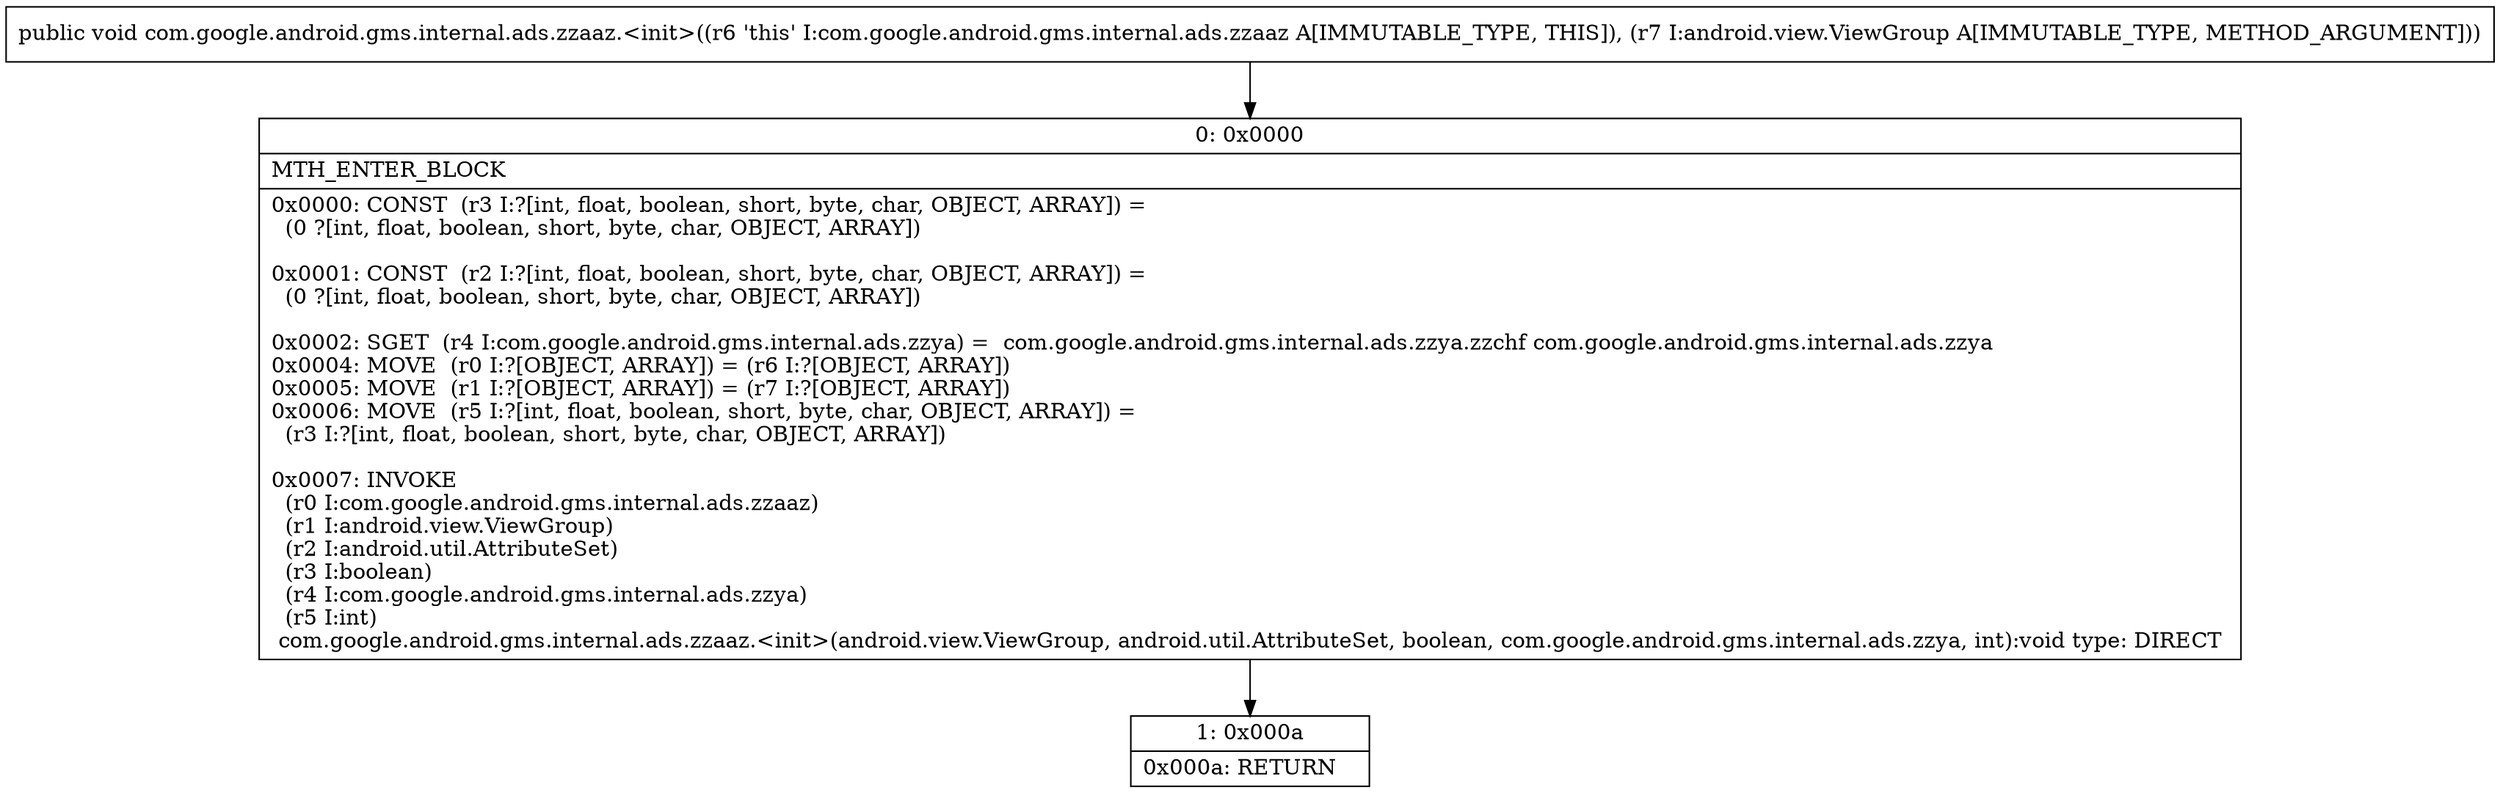 digraph "CFG forcom.google.android.gms.internal.ads.zzaaz.\<init\>(Landroid\/view\/ViewGroup;)V" {
Node_0 [shape=record,label="{0\:\ 0x0000|MTH_ENTER_BLOCK\l|0x0000: CONST  (r3 I:?[int, float, boolean, short, byte, char, OBJECT, ARRAY]) = \l  (0 ?[int, float, boolean, short, byte, char, OBJECT, ARRAY])\l \l0x0001: CONST  (r2 I:?[int, float, boolean, short, byte, char, OBJECT, ARRAY]) = \l  (0 ?[int, float, boolean, short, byte, char, OBJECT, ARRAY])\l \l0x0002: SGET  (r4 I:com.google.android.gms.internal.ads.zzya) =  com.google.android.gms.internal.ads.zzya.zzchf com.google.android.gms.internal.ads.zzya \l0x0004: MOVE  (r0 I:?[OBJECT, ARRAY]) = (r6 I:?[OBJECT, ARRAY]) \l0x0005: MOVE  (r1 I:?[OBJECT, ARRAY]) = (r7 I:?[OBJECT, ARRAY]) \l0x0006: MOVE  (r5 I:?[int, float, boolean, short, byte, char, OBJECT, ARRAY]) = \l  (r3 I:?[int, float, boolean, short, byte, char, OBJECT, ARRAY])\l \l0x0007: INVOKE  \l  (r0 I:com.google.android.gms.internal.ads.zzaaz)\l  (r1 I:android.view.ViewGroup)\l  (r2 I:android.util.AttributeSet)\l  (r3 I:boolean)\l  (r4 I:com.google.android.gms.internal.ads.zzya)\l  (r5 I:int)\l com.google.android.gms.internal.ads.zzaaz.\<init\>(android.view.ViewGroup, android.util.AttributeSet, boolean, com.google.android.gms.internal.ads.zzya, int):void type: DIRECT \l}"];
Node_1 [shape=record,label="{1\:\ 0x000a|0x000a: RETURN   \l}"];
MethodNode[shape=record,label="{public void com.google.android.gms.internal.ads.zzaaz.\<init\>((r6 'this' I:com.google.android.gms.internal.ads.zzaaz A[IMMUTABLE_TYPE, THIS]), (r7 I:android.view.ViewGroup A[IMMUTABLE_TYPE, METHOD_ARGUMENT])) }"];
MethodNode -> Node_0;
Node_0 -> Node_1;
}

